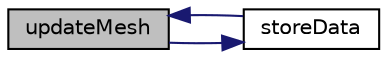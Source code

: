 digraph "updateMesh"
{
  bgcolor="transparent";
  edge [fontname="Helvetica",fontsize="10",labelfontname="Helvetica",labelfontsize="10"];
  node [fontname="Helvetica",fontsize="10",shape=record];
  rankdir="LR";
  Node1 [label="updateMesh",height=0.2,width=0.4,color="black", fillcolor="grey75", style="filled", fontcolor="black"];
  Node1 -> Node2 [color="midnightblue",fontsize="10",style="solid",fontname="Helvetica"];
  Node2 [label="storeData",height=0.2,width=0.4,color="black",URL="$a01470.html#aca564b3e1d6bf72a398ffc8c17668020",tooltip="Signal points/face/cells for which to store data. "];
  Node2 -> Node1 [color="midnightblue",fontsize="10",style="solid",fontname="Helvetica"];
}
